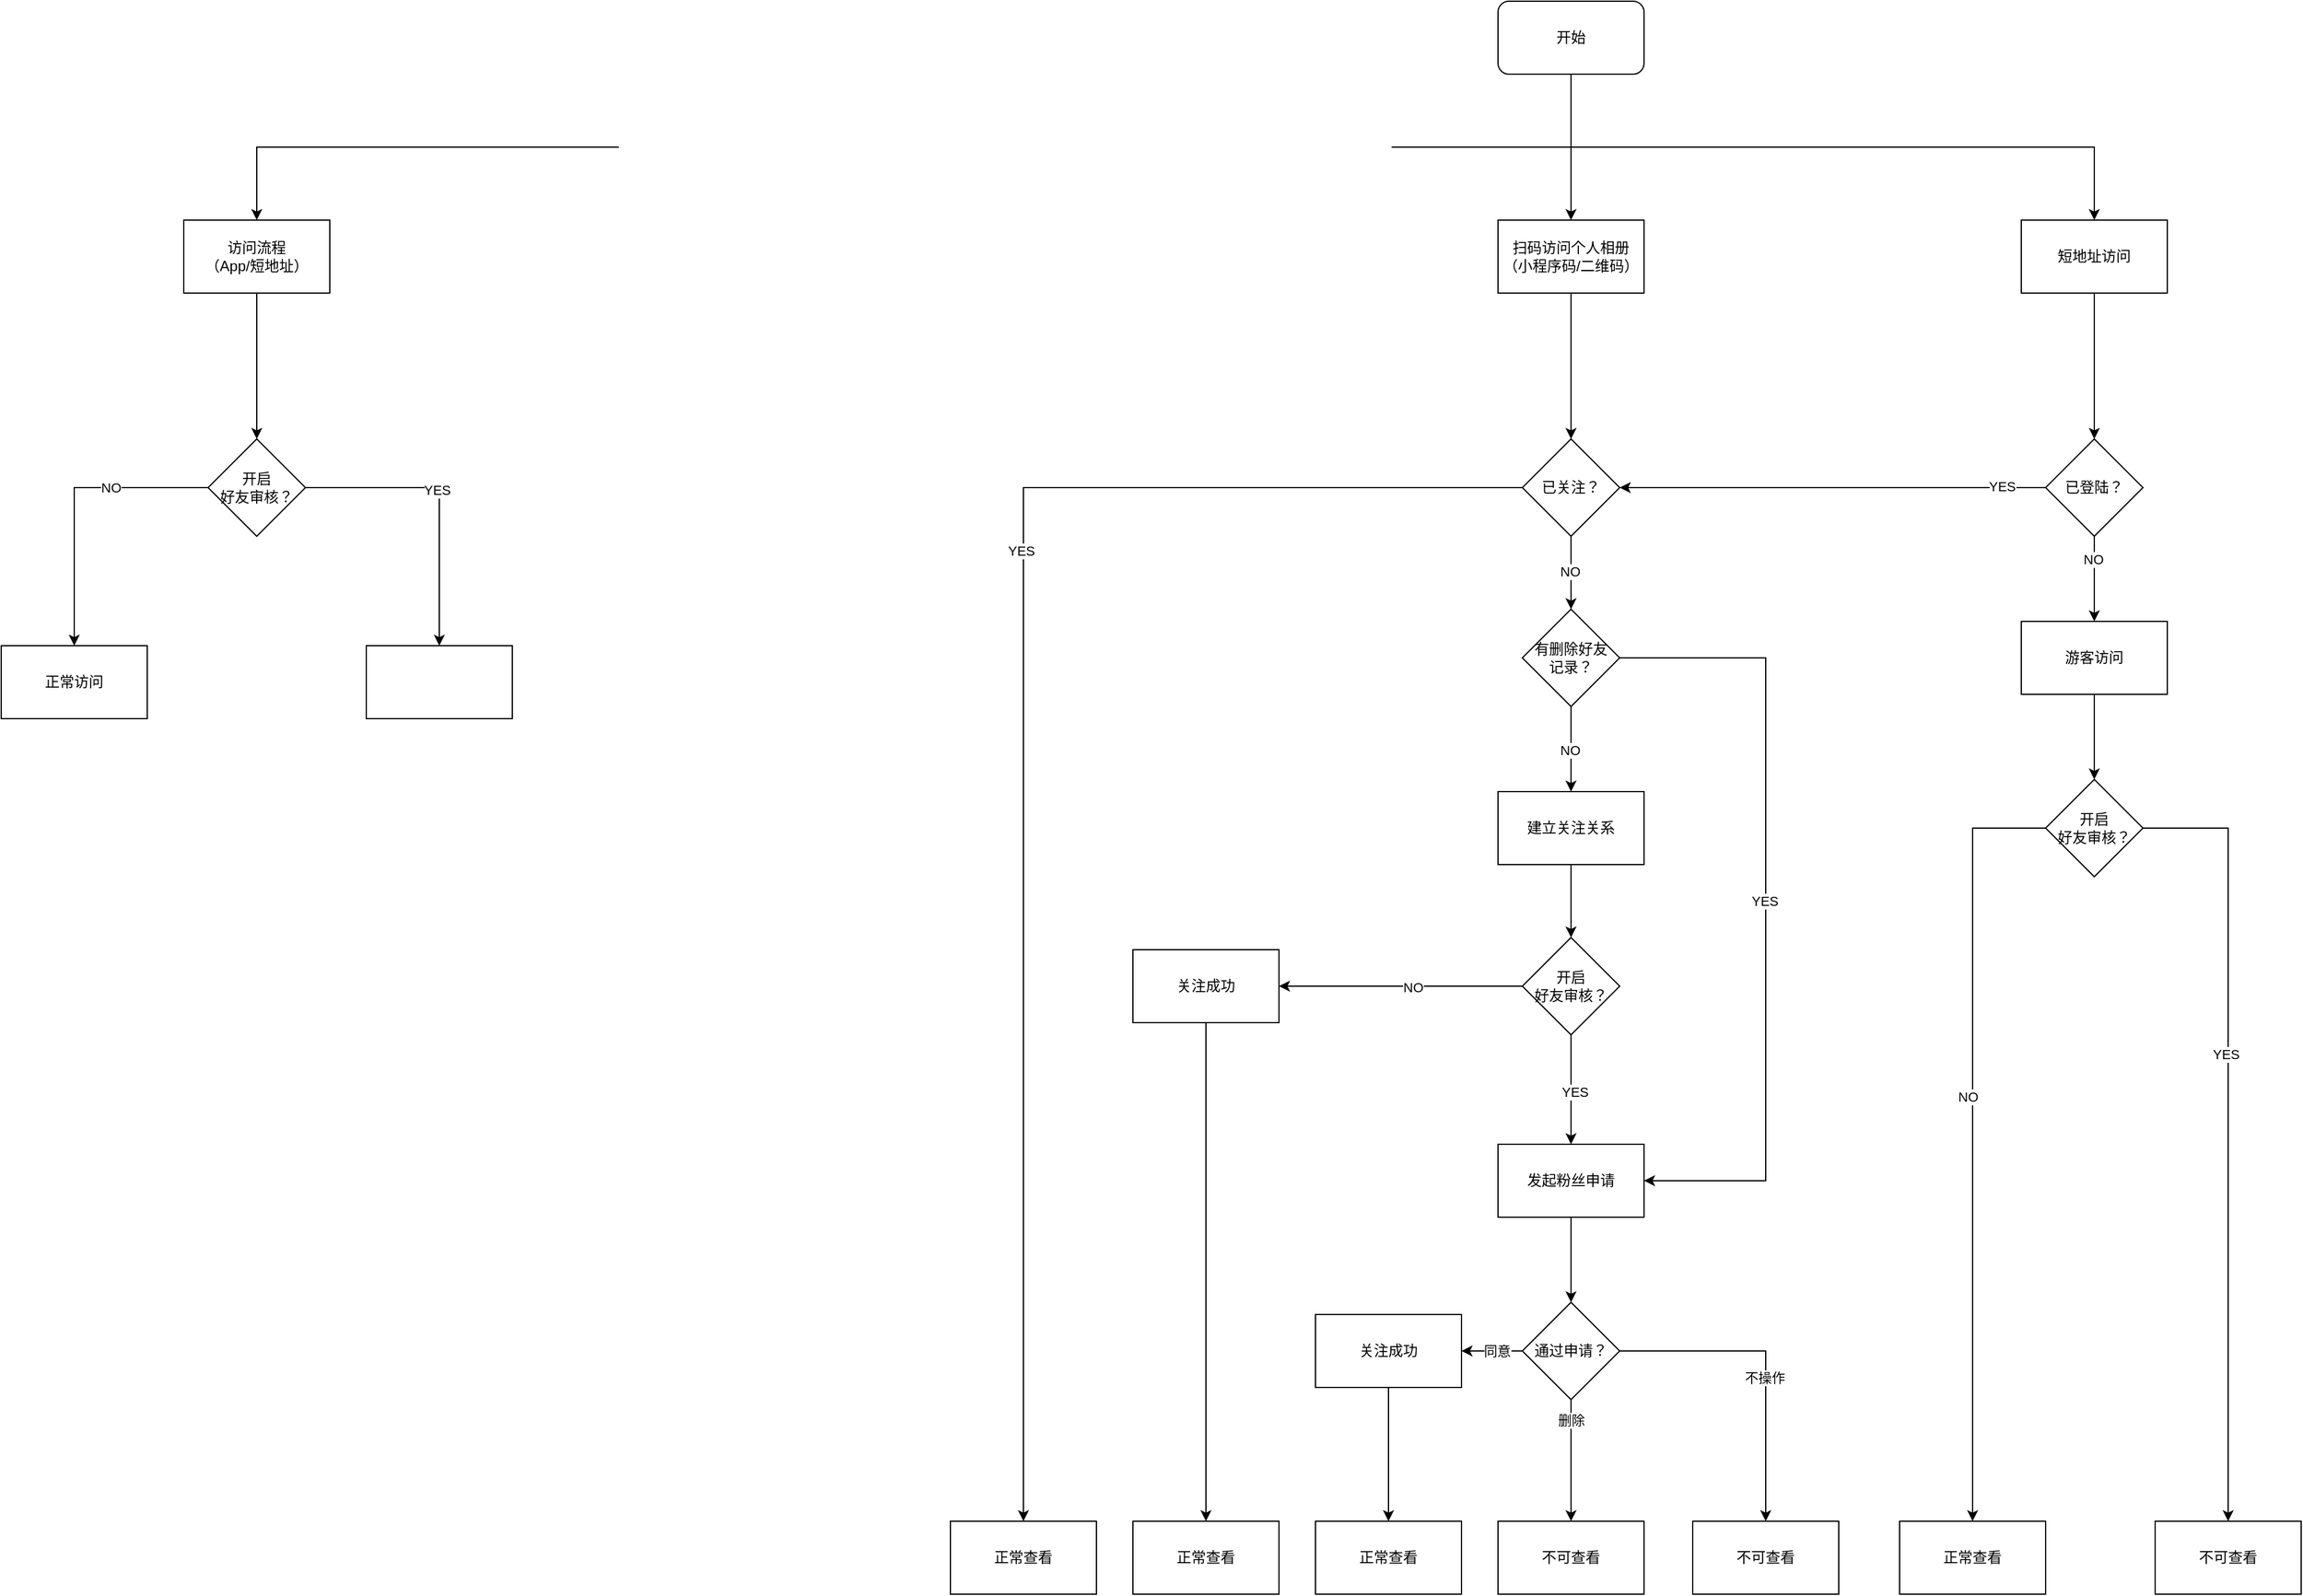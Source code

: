 <mxfile version="13.8.0" type="github" pages="2">
  <diagram id="QjhYve2SRZxBs8t082il" name="粉丝关注审核">
    <mxGraphModel dx="2286" dy="1496" grid="1" gridSize="10" guides="1" tooltips="1" connect="1" arrows="1" fold="1" page="1" pageScale="1" pageWidth="1100" pageHeight="850" math="0" shadow="0">
      <root>
        <mxCell id="0dPuXVjWcUHCvkcrUwE0-0" />
        <mxCell id="0dPuXVjWcUHCvkcrUwE0-1" parent="0dPuXVjWcUHCvkcrUwE0-0" />
        <mxCell id="0dPuXVjWcUHCvkcrUwE0-8" style="edgeStyle=orthogonalEdgeStyle;rounded=0;orthogonalLoop=1;jettySize=auto;html=1;exitX=0.5;exitY=1;exitDx=0;exitDy=0;" parent="0dPuXVjWcUHCvkcrUwE0-1" source="0dPuXVjWcUHCvkcrUwE0-2" target="0dPuXVjWcUHCvkcrUwE0-7" edge="1">
          <mxGeometry relative="1" as="geometry" />
        </mxCell>
        <mxCell id="0dPuXVjWcUHCvkcrUwE0-72" style="edgeStyle=orthogonalEdgeStyle;rounded=0;orthogonalLoop=1;jettySize=auto;html=1;exitX=0.5;exitY=1;exitDx=0;exitDy=0;" parent="0dPuXVjWcUHCvkcrUwE0-1" source="0dPuXVjWcUHCvkcrUwE0-2" target="0dPuXVjWcUHCvkcrUwE0-57" edge="1">
          <mxGeometry relative="1" as="geometry" />
        </mxCell>
        <mxCell id="HR-BOXKJwS3IWwSQAC86-1" value="" style="edgeStyle=orthogonalEdgeStyle;rounded=0;orthogonalLoop=1;jettySize=auto;html=1;entryX=0.5;entryY=0;entryDx=0;entryDy=0;exitX=0.5;exitY=1;exitDx=0;exitDy=0;" edge="1" parent="0dPuXVjWcUHCvkcrUwE0-1" source="0dPuXVjWcUHCvkcrUwE0-2" target="HR-BOXKJwS3IWwSQAC86-2">
          <mxGeometry relative="1" as="geometry">
            <mxPoint x="1380" y="170" as="targetPoint" />
          </mxGeometry>
        </mxCell>
        <mxCell id="0dPuXVjWcUHCvkcrUwE0-2" value="开始" style="rounded=1;whiteSpace=wrap;html=1;" parent="0dPuXVjWcUHCvkcrUwE0-1" vertex="1">
          <mxGeometry x="520" y="-20" width="120" height="60" as="geometry" />
        </mxCell>
        <mxCell id="0dPuXVjWcUHCvkcrUwE0-23" style="edgeStyle=orthogonalEdgeStyle;rounded=0;orthogonalLoop=1;jettySize=auto;html=1;" parent="0dPuXVjWcUHCvkcrUwE0-1" source="0dPuXVjWcUHCvkcrUwE0-7" target="0dPuXVjWcUHCvkcrUwE0-17" edge="1">
          <mxGeometry relative="1" as="geometry" />
        </mxCell>
        <mxCell id="0dPuXVjWcUHCvkcrUwE0-7" value="扫码访问个人相册&lt;br&gt;（小程序码/二维码）" style="rounded=0;whiteSpace=wrap;html=1;" parent="0dPuXVjWcUHCvkcrUwE0-1" vertex="1">
          <mxGeometry x="520" y="160" width="120" height="60" as="geometry" />
        </mxCell>
        <mxCell id="0dPuXVjWcUHCvkcrUwE0-29" value="" style="edgeStyle=orthogonalEdgeStyle;rounded=0;orthogonalLoop=1;jettySize=auto;html=1;entryX=1;entryY=0.5;entryDx=0;entryDy=0;" parent="0dPuXVjWcUHCvkcrUwE0-1" source="0dPuXVjWcUHCvkcrUwE0-9" target="0dPuXVjWcUHCvkcrUwE0-77" edge="1">
          <mxGeometry relative="1" as="geometry" />
        </mxCell>
        <mxCell id="0dPuXVjWcUHCvkcrUwE0-30" value="NO" style="edgeLabel;html=1;align=center;verticalAlign=middle;resizable=0;points=[];" parent="0dPuXVjWcUHCvkcrUwE0-29" vertex="1" connectable="0">
          <mxGeometry x="-0.1" y="1" relative="1" as="geometry">
            <mxPoint as="offset" />
          </mxGeometry>
        </mxCell>
        <mxCell id="0dPuXVjWcUHCvkcrUwE0-32" value="" style="edgeStyle=orthogonalEdgeStyle;rounded=0;orthogonalLoop=1;jettySize=auto;html=1;" parent="0dPuXVjWcUHCvkcrUwE0-1" source="0dPuXVjWcUHCvkcrUwE0-9" target="0dPuXVjWcUHCvkcrUwE0-31" edge="1">
          <mxGeometry relative="1" as="geometry" />
        </mxCell>
        <mxCell id="0dPuXVjWcUHCvkcrUwE0-33" value="YES" style="edgeLabel;html=1;align=center;verticalAlign=middle;resizable=0;points=[];" parent="0dPuXVjWcUHCvkcrUwE0-32" vertex="1" connectable="0">
          <mxGeometry x="0.044" y="3" relative="1" as="geometry">
            <mxPoint as="offset" />
          </mxGeometry>
        </mxCell>
        <mxCell id="0dPuXVjWcUHCvkcrUwE0-9" value="开启&lt;br&gt;好友审核？" style="rhombus;whiteSpace=wrap;html=1;rounded=0;" parent="0dPuXVjWcUHCvkcrUwE0-1" vertex="1">
          <mxGeometry x="540" y="750" width="80" height="80" as="geometry" />
        </mxCell>
        <mxCell id="0dPuXVjWcUHCvkcrUwE0-25" value="" style="edgeStyle=orthogonalEdgeStyle;rounded=0;orthogonalLoop=1;jettySize=auto;html=1;" parent="0dPuXVjWcUHCvkcrUwE0-1" source="0dPuXVjWcUHCvkcrUwE0-17" target="0dPuXVjWcUHCvkcrUwE0-24" edge="1">
          <mxGeometry relative="1" as="geometry" />
        </mxCell>
        <mxCell id="0dPuXVjWcUHCvkcrUwE0-26" value="YES" style="edgeLabel;html=1;align=center;verticalAlign=middle;resizable=0;points=[];" parent="0dPuXVjWcUHCvkcrUwE0-25" vertex="1" connectable="0">
          <mxGeometry x="-0.267" y="-2" relative="1" as="geometry">
            <mxPoint as="offset" />
          </mxGeometry>
        </mxCell>
        <mxCell id="0dPuXVjWcUHCvkcrUwE0-40" value="" style="edgeStyle=orthogonalEdgeStyle;rounded=0;orthogonalLoop=1;jettySize=auto;html=1;" parent="0dPuXVjWcUHCvkcrUwE0-1" source="0dPuXVjWcUHCvkcrUwE0-17" target="0dPuXVjWcUHCvkcrUwE0-39" edge="1">
          <mxGeometry relative="1" as="geometry" />
        </mxCell>
        <mxCell id="0dPuXVjWcUHCvkcrUwE0-41" value="NO" style="edgeLabel;html=1;align=center;verticalAlign=middle;resizable=0;points=[];" parent="0dPuXVjWcUHCvkcrUwE0-40" vertex="1" connectable="0">
          <mxGeometry x="-0.05" y="-1" relative="1" as="geometry">
            <mxPoint as="offset" />
          </mxGeometry>
        </mxCell>
        <mxCell id="0dPuXVjWcUHCvkcrUwE0-17" value="已关注？" style="rhombus;whiteSpace=wrap;html=1;rounded=0;" parent="0dPuXVjWcUHCvkcrUwE0-1" vertex="1">
          <mxGeometry x="540" y="340" width="80" height="80" as="geometry" />
        </mxCell>
        <mxCell id="0dPuXVjWcUHCvkcrUwE0-27" style="edgeStyle=orthogonalEdgeStyle;rounded=0;orthogonalLoop=1;jettySize=auto;html=1;entryX=0.5;entryY=0;entryDx=0;entryDy=0;" parent="0dPuXVjWcUHCvkcrUwE0-1" source="0dPuXVjWcUHCvkcrUwE0-19" target="0dPuXVjWcUHCvkcrUwE0-9" edge="1">
          <mxGeometry relative="1" as="geometry" />
        </mxCell>
        <mxCell id="0dPuXVjWcUHCvkcrUwE0-19" value="建立关注关系" style="whiteSpace=wrap;html=1;rounded=0;" parent="0dPuXVjWcUHCvkcrUwE0-1" vertex="1">
          <mxGeometry x="520" y="630" width="120" height="60" as="geometry" />
        </mxCell>
        <mxCell id="0dPuXVjWcUHCvkcrUwE0-24" value="正常查看" style="whiteSpace=wrap;html=1;rounded=0;" parent="0dPuXVjWcUHCvkcrUwE0-1" vertex="1">
          <mxGeometry x="70" y="1230" width="120" height="60" as="geometry" />
        </mxCell>
        <mxCell id="0dPuXVjWcUHCvkcrUwE0-28" value="正常查看" style="whiteSpace=wrap;html=1;rounded=0;" parent="0dPuXVjWcUHCvkcrUwE0-1" vertex="1">
          <mxGeometry x="220" y="1230" width="120" height="60" as="geometry" />
        </mxCell>
        <mxCell id="0dPuXVjWcUHCvkcrUwE0-35" value="" style="edgeStyle=orthogonalEdgeStyle;rounded=0;orthogonalLoop=1;jettySize=auto;html=1;" parent="0dPuXVjWcUHCvkcrUwE0-1" source="0dPuXVjWcUHCvkcrUwE0-31" target="0dPuXVjWcUHCvkcrUwE0-34" edge="1">
          <mxGeometry relative="1" as="geometry" />
        </mxCell>
        <mxCell id="0dPuXVjWcUHCvkcrUwE0-31" value="发起粉丝申请" style="whiteSpace=wrap;html=1;rounded=0;" parent="0dPuXVjWcUHCvkcrUwE0-1" vertex="1">
          <mxGeometry x="520" y="920" width="120" height="60" as="geometry" />
        </mxCell>
        <mxCell id="0dPuXVjWcUHCvkcrUwE0-48" value="" style="edgeStyle=orthogonalEdgeStyle;rounded=0;orthogonalLoop=1;jettySize=auto;html=1;entryX=1;entryY=0.5;entryDx=0;entryDy=0;" parent="0dPuXVjWcUHCvkcrUwE0-1" source="0dPuXVjWcUHCvkcrUwE0-34" target="0dPuXVjWcUHCvkcrUwE0-81" edge="1">
          <mxGeometry relative="1" as="geometry" />
        </mxCell>
        <mxCell id="0dPuXVjWcUHCvkcrUwE0-50" value="同意" style="edgeLabel;html=1;align=center;verticalAlign=middle;resizable=0;points=[];" parent="0dPuXVjWcUHCvkcrUwE0-48" vertex="1" connectable="0">
          <mxGeometry x="-0.157" relative="1" as="geometry">
            <mxPoint as="offset" />
          </mxGeometry>
        </mxCell>
        <mxCell id="0dPuXVjWcUHCvkcrUwE0-52" value="" style="edgeStyle=orthogonalEdgeStyle;rounded=0;orthogonalLoop=1;jettySize=auto;html=1;" parent="0dPuXVjWcUHCvkcrUwE0-1" source="0dPuXVjWcUHCvkcrUwE0-34" target="0dPuXVjWcUHCvkcrUwE0-51" edge="1">
          <mxGeometry relative="1" as="geometry" />
        </mxCell>
        <mxCell id="0dPuXVjWcUHCvkcrUwE0-53" value="删除" style="edgeLabel;html=1;align=center;verticalAlign=middle;resizable=0;points=[];" parent="0dPuXVjWcUHCvkcrUwE0-52" vertex="1" connectable="0">
          <mxGeometry x="-0.66" relative="1" as="geometry">
            <mxPoint as="offset" />
          </mxGeometry>
        </mxCell>
        <mxCell id="0dPuXVjWcUHCvkcrUwE0-55" style="edgeStyle=orthogonalEdgeStyle;rounded=0;orthogonalLoop=1;jettySize=auto;html=1;" parent="0dPuXVjWcUHCvkcrUwE0-1" source="0dPuXVjWcUHCvkcrUwE0-34" target="0dPuXVjWcUHCvkcrUwE0-54" edge="1">
          <mxGeometry relative="1" as="geometry" />
        </mxCell>
        <mxCell id="0dPuXVjWcUHCvkcrUwE0-56" value="不操作" style="edgeLabel;html=1;align=center;verticalAlign=middle;resizable=0;points=[];" parent="0dPuXVjWcUHCvkcrUwE0-55" vertex="1" connectable="0">
          <mxGeometry x="0.09" y="-1" relative="1" as="geometry">
            <mxPoint as="offset" />
          </mxGeometry>
        </mxCell>
        <mxCell id="0dPuXVjWcUHCvkcrUwE0-34" value="通过申请？" style="rhombus;whiteSpace=wrap;html=1;rounded=0;" parent="0dPuXVjWcUHCvkcrUwE0-1" vertex="1">
          <mxGeometry x="540" y="1050" width="80" height="80" as="geometry" />
        </mxCell>
        <mxCell id="0dPuXVjWcUHCvkcrUwE0-42" value="" style="edgeStyle=orthogonalEdgeStyle;rounded=0;orthogonalLoop=1;jettySize=auto;html=1;" parent="0dPuXVjWcUHCvkcrUwE0-1" source="0dPuXVjWcUHCvkcrUwE0-39" target="0dPuXVjWcUHCvkcrUwE0-19" edge="1">
          <mxGeometry relative="1" as="geometry" />
        </mxCell>
        <mxCell id="0dPuXVjWcUHCvkcrUwE0-43" value="NO" style="edgeLabel;html=1;align=center;verticalAlign=middle;resizable=0;points=[];" parent="0dPuXVjWcUHCvkcrUwE0-42" vertex="1" connectable="0">
          <mxGeometry x="0.083" y="-2" relative="1" as="geometry">
            <mxPoint x="1" y="-2" as="offset" />
          </mxGeometry>
        </mxCell>
        <mxCell id="0dPuXVjWcUHCvkcrUwE0-44" style="edgeStyle=orthogonalEdgeStyle;rounded=0;orthogonalLoop=1;jettySize=auto;html=1;exitX=1;exitY=0.5;exitDx=0;exitDy=0;entryX=1;entryY=0.5;entryDx=0;entryDy=0;" parent="0dPuXVjWcUHCvkcrUwE0-1" source="0dPuXVjWcUHCvkcrUwE0-39" target="0dPuXVjWcUHCvkcrUwE0-31" edge="1">
          <mxGeometry relative="1" as="geometry">
            <mxPoint x="520" y="950" as="targetPoint" />
            <Array as="points">
              <mxPoint x="740" y="520" />
              <mxPoint x="740" y="950" />
            </Array>
          </mxGeometry>
        </mxCell>
        <mxCell id="0dPuXVjWcUHCvkcrUwE0-46" value="YES" style="edgeLabel;html=1;align=center;verticalAlign=middle;resizable=0;points=[];" parent="0dPuXVjWcUHCvkcrUwE0-44" vertex="1" connectable="0">
          <mxGeometry x="-0.015" y="-1" relative="1" as="geometry">
            <mxPoint as="offset" />
          </mxGeometry>
        </mxCell>
        <mxCell id="0dPuXVjWcUHCvkcrUwE0-39" value="有删除好友&lt;br&gt;记录？" style="rhombus;whiteSpace=wrap;html=1;rounded=0;" parent="0dPuXVjWcUHCvkcrUwE0-1" vertex="1">
          <mxGeometry x="540" y="480" width="80" height="80" as="geometry" />
        </mxCell>
        <mxCell id="0dPuXVjWcUHCvkcrUwE0-47" value="正常查看" style="whiteSpace=wrap;html=1;rounded=0;" parent="0dPuXVjWcUHCvkcrUwE0-1" vertex="1">
          <mxGeometry x="370" y="1230" width="120" height="60" as="geometry" />
        </mxCell>
        <mxCell id="0dPuXVjWcUHCvkcrUwE0-51" value="不可查看" style="whiteSpace=wrap;html=1;rounded=0;" parent="0dPuXVjWcUHCvkcrUwE0-1" vertex="1">
          <mxGeometry x="520" y="1230" width="120" height="60" as="geometry" />
        </mxCell>
        <mxCell id="0dPuXVjWcUHCvkcrUwE0-54" value="不可查看" style="whiteSpace=wrap;html=1;rounded=0;" parent="0dPuXVjWcUHCvkcrUwE0-1" vertex="1">
          <mxGeometry x="680" y="1230" width="120" height="60" as="geometry" />
        </mxCell>
        <mxCell id="0dPuXVjWcUHCvkcrUwE0-59" style="edgeStyle=orthogonalEdgeStyle;rounded=0;orthogonalLoop=1;jettySize=auto;html=1;" parent="0dPuXVjWcUHCvkcrUwE0-1" source="0dPuXVjWcUHCvkcrUwE0-57" target="0dPuXVjWcUHCvkcrUwE0-58" edge="1">
          <mxGeometry relative="1" as="geometry" />
        </mxCell>
        <mxCell id="0dPuXVjWcUHCvkcrUwE0-57" value="短地址访问" style="rounded=0;whiteSpace=wrap;html=1;" parent="0dPuXVjWcUHCvkcrUwE0-1" vertex="1">
          <mxGeometry x="950" y="160" width="120" height="60" as="geometry" />
        </mxCell>
        <mxCell id="0dPuXVjWcUHCvkcrUwE0-60" style="edgeStyle=orthogonalEdgeStyle;rounded=0;orthogonalLoop=1;jettySize=auto;html=1;entryX=1;entryY=0.5;entryDx=0;entryDy=0;" parent="0dPuXVjWcUHCvkcrUwE0-1" source="0dPuXVjWcUHCvkcrUwE0-58" target="0dPuXVjWcUHCvkcrUwE0-17" edge="1">
          <mxGeometry relative="1" as="geometry" />
        </mxCell>
        <mxCell id="0dPuXVjWcUHCvkcrUwE0-61" value="YES" style="edgeLabel;html=1;align=center;verticalAlign=middle;resizable=0;points=[];" parent="0dPuXVjWcUHCvkcrUwE0-60" vertex="1" connectable="0">
          <mxGeometry x="-0.791" y="-1" relative="1" as="geometry">
            <mxPoint as="offset" />
          </mxGeometry>
        </mxCell>
        <mxCell id="0dPuXVjWcUHCvkcrUwE0-63" value="" style="edgeStyle=orthogonalEdgeStyle;rounded=0;orthogonalLoop=1;jettySize=auto;html=1;" parent="0dPuXVjWcUHCvkcrUwE0-1" source="0dPuXVjWcUHCvkcrUwE0-58" target="0dPuXVjWcUHCvkcrUwE0-62" edge="1">
          <mxGeometry relative="1" as="geometry" />
        </mxCell>
        <mxCell id="0dPuXVjWcUHCvkcrUwE0-64" value="NO" style="edgeLabel;html=1;align=center;verticalAlign=middle;resizable=0;points=[];" parent="0dPuXVjWcUHCvkcrUwE0-63" vertex="1" connectable="0">
          <mxGeometry x="-0.467" y="-1" relative="1" as="geometry">
            <mxPoint as="offset" />
          </mxGeometry>
        </mxCell>
        <mxCell id="0dPuXVjWcUHCvkcrUwE0-58" value="已登陆？" style="rhombus;whiteSpace=wrap;html=1;rounded=0;" parent="0dPuXVjWcUHCvkcrUwE0-1" vertex="1">
          <mxGeometry x="970" y="340" width="80" height="80" as="geometry" />
        </mxCell>
        <mxCell id="0dPuXVjWcUHCvkcrUwE0-66" value="" style="edgeStyle=orthogonalEdgeStyle;rounded=0;orthogonalLoop=1;jettySize=auto;html=1;" parent="0dPuXVjWcUHCvkcrUwE0-1" source="0dPuXVjWcUHCvkcrUwE0-62" target="0dPuXVjWcUHCvkcrUwE0-65" edge="1">
          <mxGeometry relative="1" as="geometry" />
        </mxCell>
        <mxCell id="0dPuXVjWcUHCvkcrUwE0-62" value="游客访问" style="whiteSpace=wrap;html=1;rounded=0;" parent="0dPuXVjWcUHCvkcrUwE0-1" vertex="1">
          <mxGeometry x="950" y="490" width="120" height="60" as="geometry" />
        </mxCell>
        <mxCell id="0dPuXVjWcUHCvkcrUwE0-70" value="" style="edgeStyle=orthogonalEdgeStyle;rounded=0;orthogonalLoop=1;jettySize=auto;html=1;" parent="0dPuXVjWcUHCvkcrUwE0-1" source="0dPuXVjWcUHCvkcrUwE0-65" target="0dPuXVjWcUHCvkcrUwE0-69" edge="1">
          <mxGeometry relative="1" as="geometry" />
        </mxCell>
        <mxCell id="0dPuXVjWcUHCvkcrUwE0-71" value="YES" style="edgeLabel;html=1;align=center;verticalAlign=middle;resizable=0;points=[];" parent="0dPuXVjWcUHCvkcrUwE0-70" vertex="1" connectable="0">
          <mxGeometry x="-0.2" y="-2" relative="1" as="geometry">
            <mxPoint as="offset" />
          </mxGeometry>
        </mxCell>
        <mxCell id="0dPuXVjWcUHCvkcrUwE0-74" style="edgeStyle=orthogonalEdgeStyle;rounded=0;orthogonalLoop=1;jettySize=auto;html=1;exitX=0;exitY=0.5;exitDx=0;exitDy=0;" parent="0dPuXVjWcUHCvkcrUwE0-1" source="0dPuXVjWcUHCvkcrUwE0-65" target="0dPuXVjWcUHCvkcrUwE0-67" edge="1">
          <mxGeometry relative="1" as="geometry" />
        </mxCell>
        <mxCell id="0dPuXVjWcUHCvkcrUwE0-75" value="NO" style="edgeLabel;html=1;align=center;verticalAlign=middle;resizable=0;points=[];" parent="0dPuXVjWcUHCvkcrUwE0-74" vertex="1" connectable="0">
          <mxGeometry x="-0.11" y="-4" relative="1" as="geometry">
            <mxPoint as="offset" />
          </mxGeometry>
        </mxCell>
        <mxCell id="0dPuXVjWcUHCvkcrUwE0-65" value="&lt;span&gt;开启&lt;/span&gt;&lt;br&gt;&lt;span&gt;好友审核？&lt;/span&gt;" style="rhombus;whiteSpace=wrap;html=1;rounded=0;" parent="0dPuXVjWcUHCvkcrUwE0-1" vertex="1">
          <mxGeometry x="970" y="620" width="80" height="80" as="geometry" />
        </mxCell>
        <mxCell id="0dPuXVjWcUHCvkcrUwE0-67" value="正常查看" style="whiteSpace=wrap;html=1;rounded=0;" parent="0dPuXVjWcUHCvkcrUwE0-1" vertex="1">
          <mxGeometry x="850" y="1230" width="120" height="60" as="geometry" />
        </mxCell>
        <mxCell id="0dPuXVjWcUHCvkcrUwE0-69" value="不可查看" style="whiteSpace=wrap;html=1;rounded=0;" parent="0dPuXVjWcUHCvkcrUwE0-1" vertex="1">
          <mxGeometry x="1060" y="1230" width="120" height="60" as="geometry" />
        </mxCell>
        <mxCell id="0dPuXVjWcUHCvkcrUwE0-78" style="edgeStyle=orthogonalEdgeStyle;rounded=0;orthogonalLoop=1;jettySize=auto;html=1;" parent="0dPuXVjWcUHCvkcrUwE0-1" source="0dPuXVjWcUHCvkcrUwE0-77" target="0dPuXVjWcUHCvkcrUwE0-28" edge="1">
          <mxGeometry relative="1" as="geometry" />
        </mxCell>
        <mxCell id="0dPuXVjWcUHCvkcrUwE0-77" value="关注成功" style="whiteSpace=wrap;html=1;rounded=0;" parent="0dPuXVjWcUHCvkcrUwE0-1" vertex="1">
          <mxGeometry x="220" y="760" width="120" height="60" as="geometry" />
        </mxCell>
        <mxCell id="0dPuXVjWcUHCvkcrUwE0-82" style="edgeStyle=orthogonalEdgeStyle;rounded=0;orthogonalLoop=1;jettySize=auto;html=1;entryX=0.5;entryY=0;entryDx=0;entryDy=0;" parent="0dPuXVjWcUHCvkcrUwE0-1" source="0dPuXVjWcUHCvkcrUwE0-81" target="0dPuXVjWcUHCvkcrUwE0-47" edge="1">
          <mxGeometry relative="1" as="geometry" />
        </mxCell>
        <mxCell id="0dPuXVjWcUHCvkcrUwE0-81" value="关注成功" style="whiteSpace=wrap;html=1;rounded=0;" parent="0dPuXVjWcUHCvkcrUwE0-1" vertex="1">
          <mxGeometry x="370" y="1060" width="120" height="60" as="geometry" />
        </mxCell>
        <mxCell id="HR-BOXKJwS3IWwSQAC86-9" value="" style="edgeStyle=orthogonalEdgeStyle;rounded=0;orthogonalLoop=1;jettySize=auto;html=1;" edge="1" parent="0dPuXVjWcUHCvkcrUwE0-1" source="HR-BOXKJwS3IWwSQAC86-2" target="HR-BOXKJwS3IWwSQAC86-8">
          <mxGeometry relative="1" as="geometry" />
        </mxCell>
        <mxCell id="HR-BOXKJwS3IWwSQAC86-2" value="访问流程&lt;br&gt;（App/短地址）" style="rounded=0;whiteSpace=wrap;html=1;" vertex="1" parent="0dPuXVjWcUHCvkcrUwE0-1">
          <mxGeometry x="-560" y="160" width="120" height="60" as="geometry" />
        </mxCell>
        <mxCell id="HR-BOXKJwS3IWwSQAC86-11" value="" style="edgeStyle=orthogonalEdgeStyle;rounded=0;orthogonalLoop=1;jettySize=auto;html=1;" edge="1" parent="0dPuXVjWcUHCvkcrUwE0-1" source="HR-BOXKJwS3IWwSQAC86-8" target="HR-BOXKJwS3IWwSQAC86-10">
          <mxGeometry relative="1" as="geometry" />
        </mxCell>
        <mxCell id="HR-BOXKJwS3IWwSQAC86-12" value="NO" style="edgeLabel;html=1;align=center;verticalAlign=middle;resizable=0;points=[];" vertex="1" connectable="0" parent="HR-BOXKJwS3IWwSQAC86-11">
          <mxGeometry x="-0.333" relative="1" as="geometry">
            <mxPoint as="offset" />
          </mxGeometry>
        </mxCell>
        <mxCell id="HR-BOXKJwS3IWwSQAC86-14" value="" style="edgeStyle=orthogonalEdgeStyle;rounded=0;orthogonalLoop=1;jettySize=auto;html=1;" edge="1" parent="0dPuXVjWcUHCvkcrUwE0-1" source="HR-BOXKJwS3IWwSQAC86-8" target="HR-BOXKJwS3IWwSQAC86-13">
          <mxGeometry relative="1" as="geometry" />
        </mxCell>
        <mxCell id="HR-BOXKJwS3IWwSQAC86-15" value="YES" style="edgeLabel;html=1;align=center;verticalAlign=middle;resizable=0;points=[];" vertex="1" connectable="0" parent="HR-BOXKJwS3IWwSQAC86-14">
          <mxGeometry x="-0.067" y="-2" relative="1" as="geometry">
            <mxPoint as="offset" />
          </mxGeometry>
        </mxCell>
        <mxCell id="HR-BOXKJwS3IWwSQAC86-8" value="&lt;span&gt;开启&lt;/span&gt;&lt;br&gt;&lt;span&gt;好友审核？&lt;/span&gt;" style="rhombus;whiteSpace=wrap;html=1;rounded=0;" vertex="1" parent="0dPuXVjWcUHCvkcrUwE0-1">
          <mxGeometry x="-540" y="340" width="80" height="80" as="geometry" />
        </mxCell>
        <mxCell id="HR-BOXKJwS3IWwSQAC86-10" value="正常访问" style="whiteSpace=wrap;html=1;rounded=0;" vertex="1" parent="0dPuXVjWcUHCvkcrUwE0-1">
          <mxGeometry x="-710" y="510" width="120" height="60" as="geometry" />
        </mxCell>
        <mxCell id="HR-BOXKJwS3IWwSQAC86-13" value="" style="whiteSpace=wrap;html=1;rounded=0;" vertex="1" parent="0dPuXVjWcUHCvkcrUwE0-1">
          <mxGeometry x="-410" y="510" width="120" height="60" as="geometry" />
        </mxCell>
      </root>
    </mxGraphModel>
  </diagram>
  <diagram id="AnDzlt1Yb5m7_iT1gjxj" name="Page-1">
    <mxGraphModel dx="1186" dy="646" grid="1" gridSize="10" guides="1" tooltips="1" connect="1" arrows="1" fold="1" page="1" pageScale="1" pageWidth="1100" pageHeight="850" math="0" shadow="0">
      <root>
        <mxCell id="0" />
        <mxCell id="1" parent="0" />
        <mxCell id="5Okdep1GvFjo0HaQZsgp-4" value="" style="edgeStyle=orthogonalEdgeStyle;rounded=0;orthogonalLoop=1;jettySize=auto;html=1;" parent="1" source="5Okdep1GvFjo0HaQZsgp-1" target="5Okdep1GvFjo0HaQZsgp-3" edge="1">
          <mxGeometry relative="1" as="geometry" />
        </mxCell>
        <mxCell id="5Okdep1GvFjo0HaQZsgp-1" value="开始" style="whiteSpace=wrap;html=1;" parent="1" vertex="1">
          <mxGeometry x="550" y="380" width="120" height="60" as="geometry" />
        </mxCell>
        <mxCell id="5Okdep1GvFjo0HaQZsgp-6" value="" style="edgeStyle=orthogonalEdgeStyle;rounded=0;orthogonalLoop=1;jettySize=auto;html=1;" parent="1" source="5Okdep1GvFjo0HaQZsgp-3" target="5Okdep1GvFjo0HaQZsgp-5" edge="1">
          <mxGeometry relative="1" as="geometry" />
        </mxCell>
        <mxCell id="5Okdep1GvFjo0HaQZsgp-3" value="App：我" style="whiteSpace=wrap;html=1;" parent="1" vertex="1">
          <mxGeometry x="550" y="460" width="120" height="60" as="geometry" />
        </mxCell>
        <mxCell id="5Okdep1GvFjo0HaQZsgp-8" value="" style="edgeStyle=orthogonalEdgeStyle;rounded=0;orthogonalLoop=1;jettySize=auto;html=1;" parent="1" source="5Okdep1GvFjo0HaQZsgp-5" target="5Okdep1GvFjo0HaQZsgp-7" edge="1">
          <mxGeometry relative="1" as="geometry" />
        </mxCell>
        <mxCell id="5Okdep1GvFjo0HaQZsgp-5" value="设置" style="whiteSpace=wrap;html=1;" parent="1" vertex="1">
          <mxGeometry x="550" y="550" width="120" height="60" as="geometry" />
        </mxCell>
        <mxCell id="5Okdep1GvFjo0HaQZsgp-10" value="" style="edgeStyle=orthogonalEdgeStyle;rounded=0;orthogonalLoop=1;jettySize=auto;html=1;" parent="1" source="5Okdep1GvFjo0HaQZsgp-7" target="5Okdep1GvFjo0HaQZsgp-9" edge="1">
          <mxGeometry relative="1" as="geometry" />
        </mxCell>
        <mxCell id="5Okdep1GvFjo0HaQZsgp-7" value="更多" style="whiteSpace=wrap;html=1;" parent="1" vertex="1">
          <mxGeometry x="550" y="640" width="120" height="60" as="geometry" />
        </mxCell>
        <mxCell id="5Okdep1GvFjo0HaQZsgp-12" value="" style="edgeStyle=orthogonalEdgeStyle;rounded=0;orthogonalLoop=1;jettySize=auto;html=1;" parent="1" source="5Okdep1GvFjo0HaQZsgp-9" target="5Okdep1GvFjo0HaQZsgp-11" edge="1">
          <mxGeometry relative="1" as="geometry" />
        </mxCell>
        <mxCell id="5Okdep1GvFjo0HaQZsgp-9" value="注销账号" style="whiteSpace=wrap;html=1;" parent="1" vertex="1">
          <mxGeometry x="550" y="720" width="120" height="60" as="geometry" />
        </mxCell>
        <mxCell id="5Okdep1GvFjo0HaQZsgp-14" value="" style="edgeStyle=orthogonalEdgeStyle;rounded=0;orthogonalLoop=1;jettySize=auto;html=1;" parent="1" source="5Okdep1GvFjo0HaQZsgp-11" target="5Okdep1GvFjo0HaQZsgp-13" edge="1">
          <mxGeometry relative="1" as="geometry" />
        </mxCell>
        <mxCell id="5Okdep1GvFjo0HaQZsgp-11" value="点击：申请注销" style="whiteSpace=wrap;html=1;" parent="1" vertex="1">
          <mxGeometry x="550" y="800" width="120" height="60" as="geometry" />
        </mxCell>
        <mxCell id="5Okdep1GvFjo0HaQZsgp-20" value="" style="edgeStyle=orthogonalEdgeStyle;rounded=0;orthogonalLoop=1;jettySize=auto;html=1;" parent="1" source="5Okdep1GvFjo0HaQZsgp-13" target="5Okdep1GvFjo0HaQZsgp-19" edge="1">
          <mxGeometry relative="1" as="geometry" />
        </mxCell>
        <mxCell id="5Okdep1GvFjo0HaQZsgp-13" value="申请结果页" style="whiteSpace=wrap;html=1;" parent="1" vertex="1">
          <mxGeometry x="550" y="890" width="120" height="60" as="geometry" />
        </mxCell>
        <mxCell id="5Okdep1GvFjo0HaQZsgp-22" value="" style="edgeStyle=orthogonalEdgeStyle;rounded=0;orthogonalLoop=1;jettySize=auto;html=1;" parent="1" source="5Okdep1GvFjo0HaQZsgp-19" target="5Okdep1GvFjo0HaQZsgp-21" edge="1">
          <mxGeometry relative="1" as="geometry" />
        </mxCell>
        <mxCell id="5Okdep1GvFjo0HaQZsgp-23" value="NO" style="edgeLabel;html=1;align=center;verticalAlign=middle;resizable=0;points=[];" parent="5Okdep1GvFjo0HaQZsgp-22" vertex="1" connectable="0">
          <mxGeometry x="0.1" relative="1" as="geometry">
            <mxPoint as="offset" />
          </mxGeometry>
        </mxCell>
        <mxCell id="5Okdep1GvFjo0HaQZsgp-25" value="" style="edgeStyle=orthogonalEdgeStyle;rounded=0;orthogonalLoop=1;jettySize=auto;html=1;" parent="1" source="5Okdep1GvFjo0HaQZsgp-19" target="5Okdep1GvFjo0HaQZsgp-24" edge="1">
          <mxGeometry relative="1" as="geometry" />
        </mxCell>
        <mxCell id="5Okdep1GvFjo0HaQZsgp-26" value="YES" style="edgeLabel;html=1;align=center;verticalAlign=middle;resizable=0;points=[];" parent="5Okdep1GvFjo0HaQZsgp-25" vertex="1" connectable="0">
          <mxGeometry x="-0.1" y="-2" relative="1" as="geometry">
            <mxPoint as="offset" />
          </mxGeometry>
        </mxCell>
        <mxCell id="5Okdep1GvFjo0HaQZsgp-19" value="账号已注销？" style="rhombus;whiteSpace=wrap;html=1;" parent="1" vertex="1">
          <mxGeometry x="570" y="1020" width="80" height="80" as="geometry" />
        </mxCell>
        <mxCell id="5Okdep1GvFjo0HaQZsgp-29" style="edgeStyle=orthogonalEdgeStyle;rounded=0;orthogonalLoop=1;jettySize=auto;html=1;exitX=0.392;exitY=0.992;exitDx=0;exitDy=0;exitPerimeter=0;" parent="1" source="5Okdep1GvFjo0HaQZsgp-21" target="5Okdep1GvFjo0HaQZsgp-27" edge="1">
          <mxGeometry relative="1" as="geometry" />
        </mxCell>
        <mxCell id="5Okdep1GvFjo0HaQZsgp-21" value="工作人员已收到账号注销申请，15个工作日内将完成操作，请耐心等待。期间账号将被冻结。如有疑问，请联系客服。" style="whiteSpace=wrap;html=1;" parent="1" vertex="1">
          <mxGeometry x="260" y="1030" width="220" height="60" as="geometry" />
        </mxCell>
        <mxCell id="5Okdep1GvFjo0HaQZsgp-28" value="" style="edgeStyle=orthogonalEdgeStyle;rounded=0;orthogonalLoop=1;jettySize=auto;html=1;exitX=0.5;exitY=1;exitDx=0;exitDy=0;" parent="1" source="5Okdep1GvFjo0HaQZsgp-24" target="5Okdep1GvFjo0HaQZsgp-27" edge="1">
          <mxGeometry relative="1" as="geometry" />
        </mxCell>
        <mxCell id="5Okdep1GvFjo0HaQZsgp-24" value="账号已注销" style="whiteSpace=wrap;html=1;" parent="1" vertex="1">
          <mxGeometry x="750" y="1030" width="220" height="60" as="geometry" />
        </mxCell>
        <mxCell id="5Okdep1GvFjo0HaQZsgp-27" value="登陆页" style="whiteSpace=wrap;html=1;" parent="1" vertex="1">
          <mxGeometry x="550" y="1190" width="120" height="60" as="geometry" />
        </mxCell>
      </root>
    </mxGraphModel>
  </diagram>
</mxfile>
